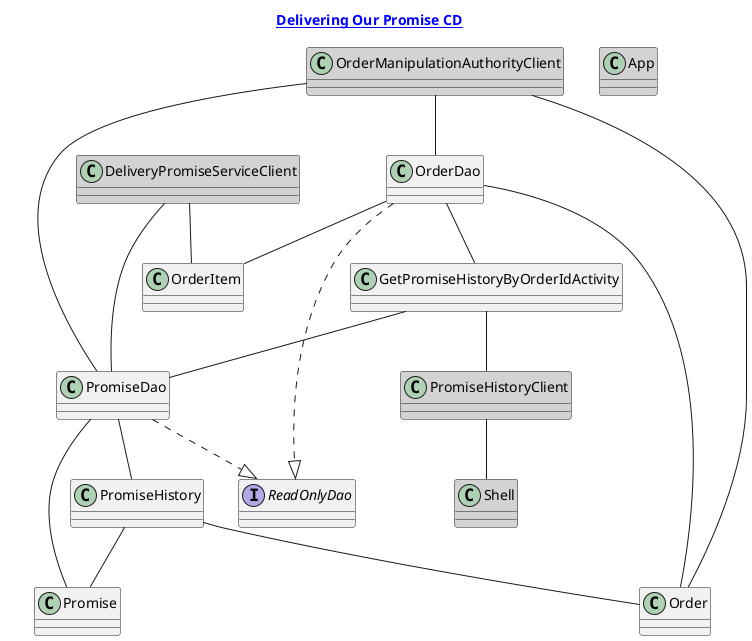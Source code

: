 @startuml

'https://plantuml.com/sequence-diagram
title [[https://tiny.amazon.com/5y9djn0o/SNSRevisited Delivering Our Promise CD]]


class Shell #lightgrey{

}
class GetPromiseHistoryByOrderIdActivity {

}

class OrderDao {


}

interface ReadOnlyDao {

}

class PromiseDao {
}

class DeliveryPromiseServiceClient #lightgrey {

}

class OrderManipulationAuthorityClient #lightgrey {

}

class PromiseHistoryClient #lightgrey {

}


class Order {

}

class OrderItem {

}

class Promise {

}


class PromiseHistory {

}


class App #lightgrey{

}




'Relationships
  OrderDao -- Order
  OrderDao ..|> ReadOnlyDao
  PromiseDao ..|> ReadOnlyDao
  PromiseHistory -- Order
  PromiseHistory -- Promise
  OrderDao -- OrderItem
  PromiseDao -- PromiseHistory
  PromiseDao -- Promise
  OrderManipulationAuthorityClient -- Order
  DeliveryPromiseServiceClient -- OrderItem
  GetPromiseHistoryByOrderIdActivity -- PromiseHistoryClient
  OrderDao -- GetPromiseHistoryByOrderIdActivity
  OrderManipulationAuthorityClient -- OrderDao
  OrderManipulationAuthorityClient -- PromiseDao
  DeliveryPromiseServiceClient -- PromiseDao
  GetPromiseHistoryByOrderIdActivity -- PromiseDao
  PromiseHistoryClient -- Shell



@enduml